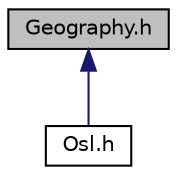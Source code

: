 digraph "Geography.h"
{
 // LATEX_PDF_SIZE
  edge [fontname="Helvetica",fontsize="10",labelfontname="Helvetica",labelfontsize="10"];
  node [fontname="Helvetica",fontsize="10",shape=record];
  Node1 [label="Geography.h",height=0.2,width=0.4,color="black", fillcolor="grey75", style="filled", fontcolor="black",tooltip="Header file of Osl::Geography namespace."];
  Node1 -> Node2 [dir="back",color="midnightblue",fontsize="10",style="solid",fontname="Helvetica"];
  Node2 [label="Osl.h",height=0.2,width=0.4,color="black", fillcolor="white", style="filled",URL="$Osl_8h.html",tooltip="Header file for the Osl library."];
}
